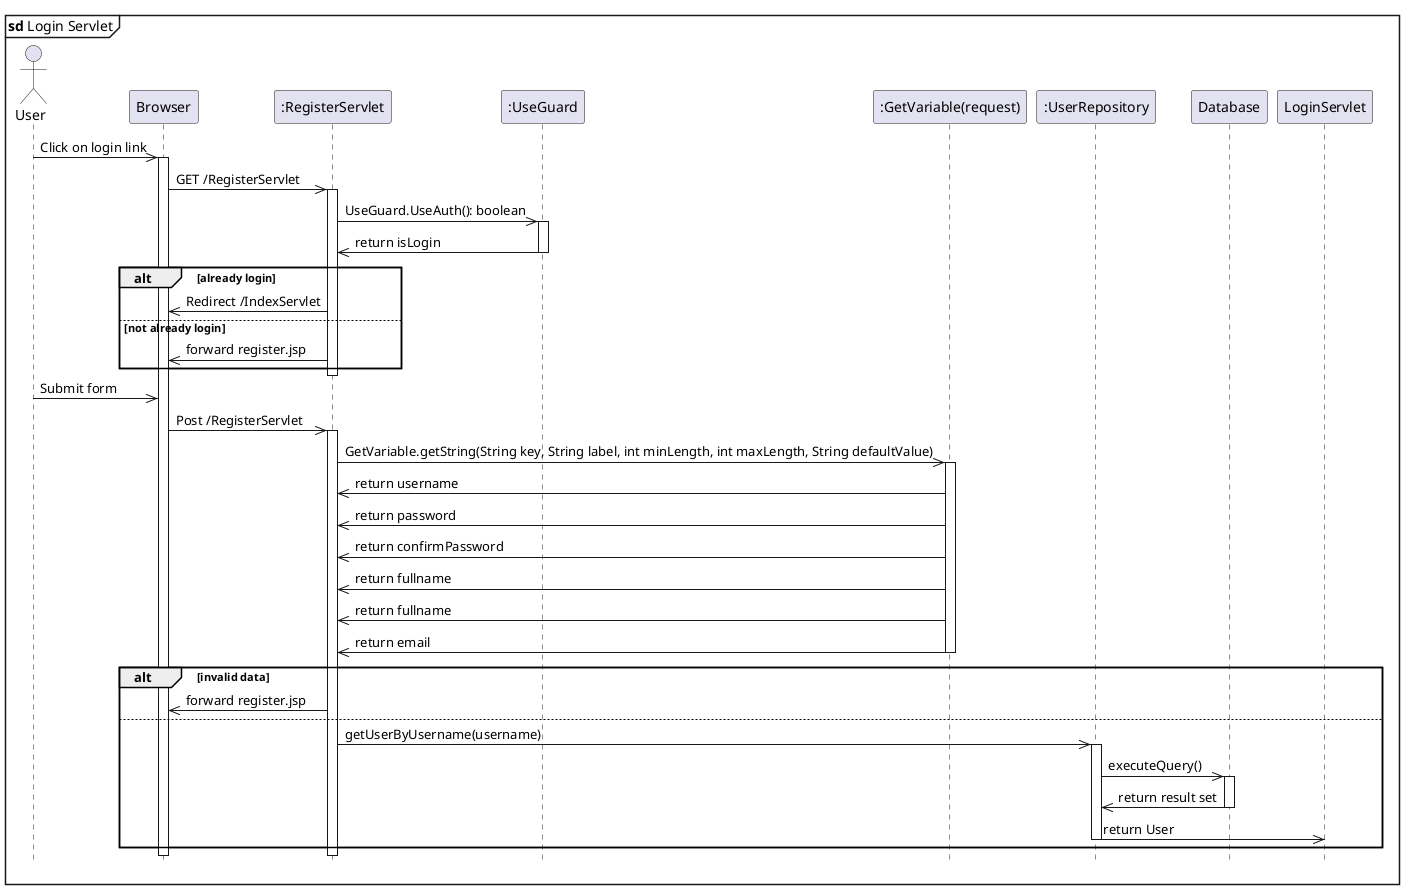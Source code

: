 @startuml registerServlet

hide footbox
mainframe <b>sd</b> Login Servlet
actor User
participant "Browser" as Browser
participant ":RegisterServlet" as RegisterServlet
participant ":UseGuard" as UseGuard
participant ":GetVariable(request)" as GetVariable
participant ":UserRepository" as UserRepository
participant "Database" as Database


User ->> Browser: Click on login link
    activate Browser
        Browser ->> RegisterServlet : GET /RegisterServlet
        activate RegisterServlet
            RegisterServlet ->> UseGuard: UseGuard.UseAuth(): boolean
                activate UseGuard
                    UseGuard ->> RegisterServlet: return isLogin
                deactivate UseGuard
            alt already login
                RegisterServlet ->> Browser: Redirect /IndexServlet
            else not already login
                RegisterServlet ->> Browser: forward register.jsp
            end
        deactivate RegisterServlet

User ->> Browser: Submit form
    Browser ->> RegisterServlet : Post /RegisterServlet
    activate RegisterServlet
        RegisterServlet ->> GetVariable: GetVariable.getString(String key, String label, int minLength, int maxLength, String defaultValue)
            activate GetVariable
                GetVariable ->> RegisterServlet: return username
                GetVariable ->> RegisterServlet: return password
                GetVariable ->> RegisterServlet: return confirmPassword
                GetVariable ->> RegisterServlet: return fullname
                GetVariable ->> RegisterServlet: return fullname
                GetVariable ->> RegisterServlet: return email
            deactivate GetVariable
        alt invalid data 
            RegisterServlet ->> Browser: forward register.jsp
        else
            RegisterServlet ->> UserRepository: getUserByUsername(username)
            activate UserRepository
                    UserRepository ->> Database: executeQuery()
                        activate Database 
                            Database ->> UserRepository: return result set
                        deactivate Database
                    UserRepository ->> LoginServlet: return User
                deactivate UserRepository
        end
        